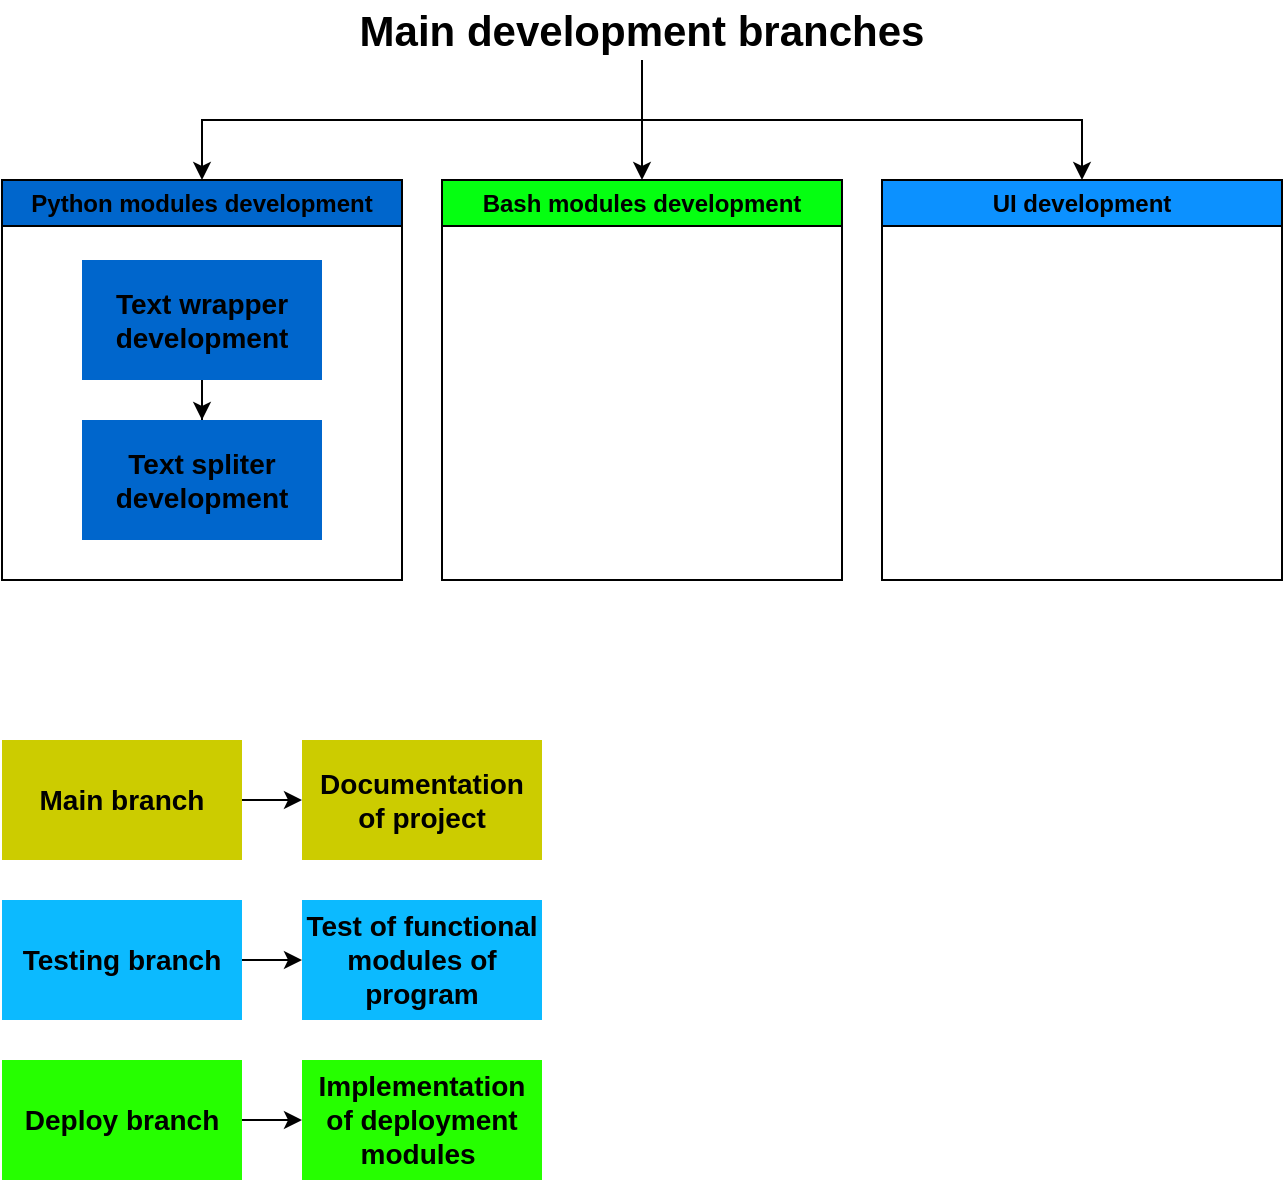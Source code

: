 <mxfile version="28.1.2">
  <diagram name="Page-1" id="s2G_DUg8FZWsUAeaHFZR">
    <mxGraphModel dx="867" dy="652" grid="1" gridSize="10" guides="1" tooltips="1" connect="1" arrows="1" fold="1" page="0" pageScale="1" pageWidth="850" pageHeight="1100" math="0" shadow="0">
      <root>
        <mxCell id="0" />
        <mxCell id="1" parent="0" />
        <mxCell id="ZAXlTmgYnTQfZRPsk-w6-4" value="Python modules development" style="swimlane;whiteSpace=wrap;html=1;fillColor=#0066CC;" parent="1" vertex="1">
          <mxGeometry x="110" y="100" width="200" height="200" as="geometry" />
        </mxCell>
        <mxCell id="-ggiRD7Z4PnGf1AHK2_T-9" value="" style="edgeStyle=orthogonalEdgeStyle;rounded=0;orthogonalLoop=1;jettySize=auto;html=1;" edge="1" parent="ZAXlTmgYnTQfZRPsk-w6-4" source="sznKyI6b7FJTqmcMl64U-1" target="ZAXlTmgYnTQfZRPsk-w6-7">
          <mxGeometry relative="1" as="geometry" />
        </mxCell>
        <mxCell id="sznKyI6b7FJTqmcMl64U-1" value="&lt;b&gt;&lt;font style=&quot;font-size: 14px;&quot;&gt;Text wrapper development&lt;/font&gt;&lt;/b&gt;" style="rounded=0;whiteSpace=wrap;html=1;fillColor=#0066CC;strokeColor=none;" parent="ZAXlTmgYnTQfZRPsk-w6-4" vertex="1">
          <mxGeometry x="40" y="40" width="120" height="60" as="geometry" />
        </mxCell>
        <mxCell id="ZAXlTmgYnTQfZRPsk-w6-7" value="&lt;b&gt;&lt;font style=&quot;font-size: 14px;&quot;&gt;Text spliter development&lt;/font&gt;&lt;/b&gt;" style="rounded=0;whiteSpace=wrap;html=1;fillColor=#0066CC;strokeColor=none;" parent="ZAXlTmgYnTQfZRPsk-w6-4" vertex="1">
          <mxGeometry x="40" y="120" width="120" height="60" as="geometry" />
        </mxCell>
        <mxCell id="ZAXlTmgYnTQfZRPsk-w6-8" value="Bash modules development" style="swimlane;whiteSpace=wrap;html=1;fillColor=#05FF11;" parent="1" vertex="1">
          <mxGeometry x="330" y="100" width="200" height="200" as="geometry" />
        </mxCell>
        <mxCell id="-ggiRD7Z4PnGf1AHK2_T-8" value="" style="edgeStyle=orthogonalEdgeStyle;rounded=0;orthogonalLoop=1;jettySize=auto;html=1;" edge="1" parent="1" source="ZAXlTmgYnTQfZRPsk-w6-9" target="-ggiRD7Z4PnGf1AHK2_T-7">
          <mxGeometry relative="1" as="geometry" />
        </mxCell>
        <mxCell id="ZAXlTmgYnTQfZRPsk-w6-9" value="&lt;span style=&quot;font-size: 14px;&quot;&gt;&lt;b&gt;Deploy branch&lt;/b&gt;&lt;/span&gt;" style="rounded=0;whiteSpace=wrap;html=1;fillColor=#26FF00;strokeColor=none;" parent="1" vertex="1">
          <mxGeometry x="110" y="540" width="120" height="60" as="geometry" />
        </mxCell>
        <mxCell id="-ggiRD7Z4PnGf1AHK2_T-3" value="" style="edgeStyle=orthogonalEdgeStyle;rounded=0;orthogonalLoop=1;jettySize=auto;html=1;" edge="1" parent="1" source="ZAXlTmgYnTQfZRPsk-w6-10" target="-ggiRD7Z4PnGf1AHK2_T-2">
          <mxGeometry relative="1" as="geometry" />
        </mxCell>
        <mxCell id="ZAXlTmgYnTQfZRPsk-w6-10" value="&lt;span style=&quot;font-size: 14px;&quot;&gt;&lt;b&gt;Testing branch&lt;/b&gt;&lt;/span&gt;" style="rounded=0;whiteSpace=wrap;html=1;fillColor=#0CBAFF;strokeColor=none;" parent="1" vertex="1">
          <mxGeometry x="110" y="460" width="120" height="60" as="geometry" />
        </mxCell>
        <mxCell id="ZAXlTmgYnTQfZRPsk-w6-11" value="UI development" style="swimlane;whiteSpace=wrap;html=1;fillColor=#0C91FF;" parent="1" vertex="1">
          <mxGeometry x="550" y="100" width="200" height="200" as="geometry" />
        </mxCell>
        <mxCell id="ZAXlTmgYnTQfZRPsk-w6-13" style="edgeStyle=orthogonalEdgeStyle;rounded=0;orthogonalLoop=1;jettySize=auto;html=1;entryX=0.5;entryY=0;entryDx=0;entryDy=0;" parent="1" source="ZAXlTmgYnTQfZRPsk-w6-12" target="ZAXlTmgYnTQfZRPsk-w6-8" edge="1">
          <mxGeometry relative="1" as="geometry" />
        </mxCell>
        <mxCell id="ZAXlTmgYnTQfZRPsk-w6-14" style="edgeStyle=orthogonalEdgeStyle;rounded=0;orthogonalLoop=1;jettySize=auto;html=1;" parent="1" source="ZAXlTmgYnTQfZRPsk-w6-12" target="ZAXlTmgYnTQfZRPsk-w6-11" edge="1">
          <mxGeometry relative="1" as="geometry" />
        </mxCell>
        <mxCell id="ZAXlTmgYnTQfZRPsk-w6-15" style="edgeStyle=orthogonalEdgeStyle;rounded=0;orthogonalLoop=1;jettySize=auto;html=1;entryX=0.5;entryY=0;entryDx=0;entryDy=0;" parent="1" source="ZAXlTmgYnTQfZRPsk-w6-12" target="ZAXlTmgYnTQfZRPsk-w6-4" edge="1">
          <mxGeometry relative="1" as="geometry" />
        </mxCell>
        <mxCell id="ZAXlTmgYnTQfZRPsk-w6-12" value="&lt;b&gt;&lt;font style=&quot;font-size: 21px;&quot;&gt;Main development branches&lt;/font&gt;&lt;/b&gt;" style="text;html=1;align=center;verticalAlign=middle;whiteSpace=wrap;rounded=0;" parent="1" vertex="1">
          <mxGeometry x="270" y="10" width="320" height="30" as="geometry" />
        </mxCell>
        <mxCell id="-ggiRD7Z4PnGf1AHK2_T-5" value="" style="edgeStyle=orthogonalEdgeStyle;rounded=0;orthogonalLoop=1;jettySize=auto;html=1;" edge="1" parent="1" source="-ggiRD7Z4PnGf1AHK2_T-1" target="-ggiRD7Z4PnGf1AHK2_T-4">
          <mxGeometry relative="1" as="geometry" />
        </mxCell>
        <mxCell id="-ggiRD7Z4PnGf1AHK2_T-1" value="&lt;span style=&quot;font-size: 14px;&quot;&gt;&lt;b&gt;Main branch&lt;/b&gt;&lt;/span&gt;" style="rounded=0;whiteSpace=wrap;html=1;fillColor=#CCCC00;strokeColor=none;" vertex="1" parent="1">
          <mxGeometry x="110" y="380" width="120" height="60" as="geometry" />
        </mxCell>
        <mxCell id="-ggiRD7Z4PnGf1AHK2_T-2" value="&lt;span style=&quot;font-size: 14px;&quot;&gt;&lt;b&gt;Test of functional modules of program&lt;/b&gt;&lt;/span&gt;" style="rounded=0;whiteSpace=wrap;html=1;fillColor=#0CBAFF;strokeColor=none;" vertex="1" parent="1">
          <mxGeometry x="260" y="460" width="120" height="60" as="geometry" />
        </mxCell>
        <mxCell id="-ggiRD7Z4PnGf1AHK2_T-4" value="&lt;span style=&quot;font-size: 14px;&quot;&gt;&lt;b&gt;Documentation of project&lt;/b&gt;&lt;/span&gt;" style="rounded=0;whiteSpace=wrap;html=1;fillColor=#CCCC00;strokeColor=none;" vertex="1" parent="1">
          <mxGeometry x="260" y="380" width="120" height="60" as="geometry" />
        </mxCell>
        <mxCell id="-ggiRD7Z4PnGf1AHK2_T-7" value="&lt;span style=&quot;font-size: 14px;&quot;&gt;&lt;b&gt;Implementation of deployment modules&amp;nbsp;&lt;/b&gt;&lt;/span&gt;" style="rounded=0;whiteSpace=wrap;html=1;fillColor=#26FF00;strokeColor=none;" vertex="1" parent="1">
          <mxGeometry x="260" y="540" width="120" height="60" as="geometry" />
        </mxCell>
      </root>
    </mxGraphModel>
  </diagram>
</mxfile>
